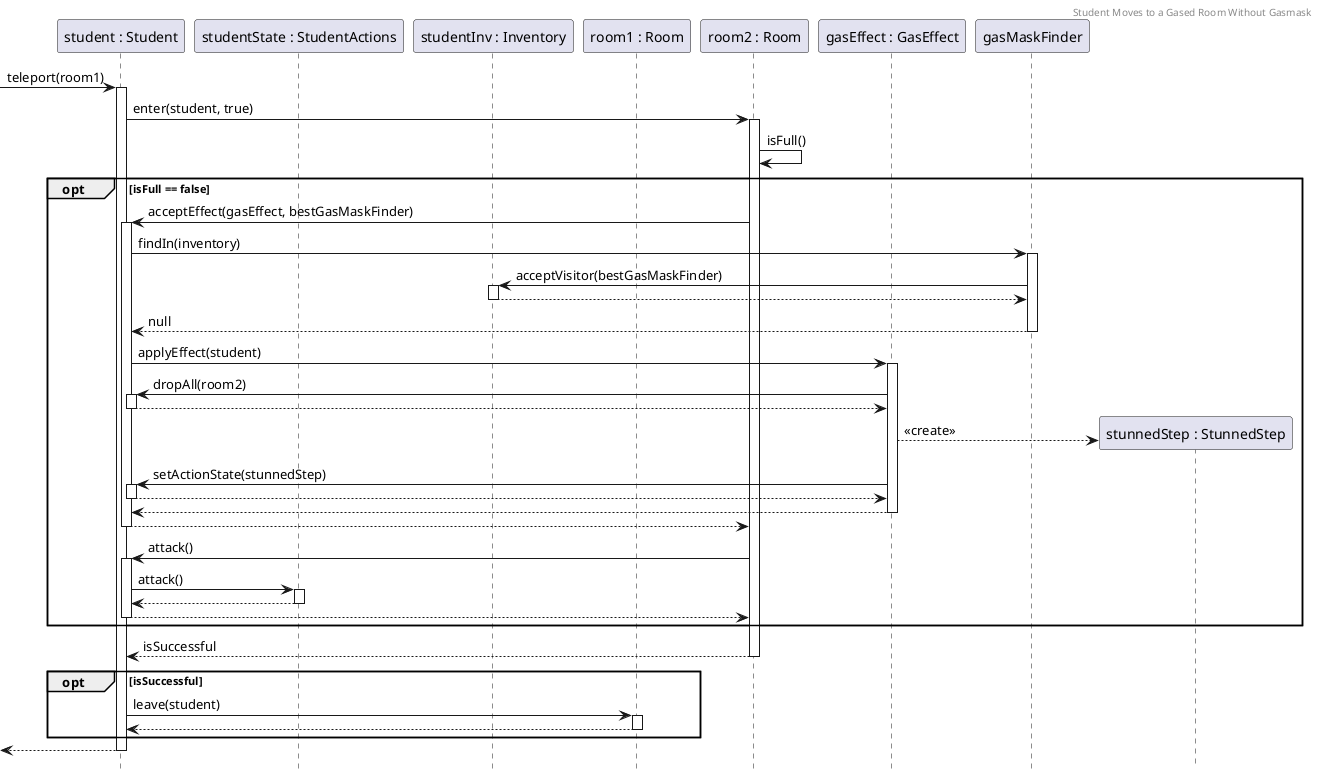@startuml StudentTpNoMaskToGas
header Student Moves to a Gased Room Without Gasmask
hide footbox

participant S1 as "student : Student"
participant S1S as "studentState : StudentActions"
participant inv as "studentInv : Inventory"
participant R1 as "room1 : Room"
participant R2 as "room2 : Room"
participant gas as "gasEffect : GasEffect"

-> S1 ++: teleport(room1)

S1 -> R2++: enter(student, true)

R2 -> R2 : isFull()
opt isFull == false
    ' inventory is empty, we find the null
    R2 -> S1 ++ : acceptEffect(gasEffect, bestGasMaskFinder)
        S1 -> gasMaskFinder++ : findIn(inventory)
        gasMaskFinder -> inv++: acceptVisitor(bestGasMaskFinder)
        return
    return null

    S1 -> gas ++ : applyEffect(student)
        gas -> S1++: dropAll(room2)
        return

        create stun as "stunnedStep : StunnedStep"
        gas --> stun: <<create>>
        gas -> S1++: setActionState(stunnedStep)
        return
        
    return

    return
    R2 -> S1 ++ : attack()
    S1 -> S1S ++ : attack()
    return
    return
end
return isSuccessful
opt isSuccessful
    S1 -> R1 ++ : leave(student)
    return
end
return


@enduml

